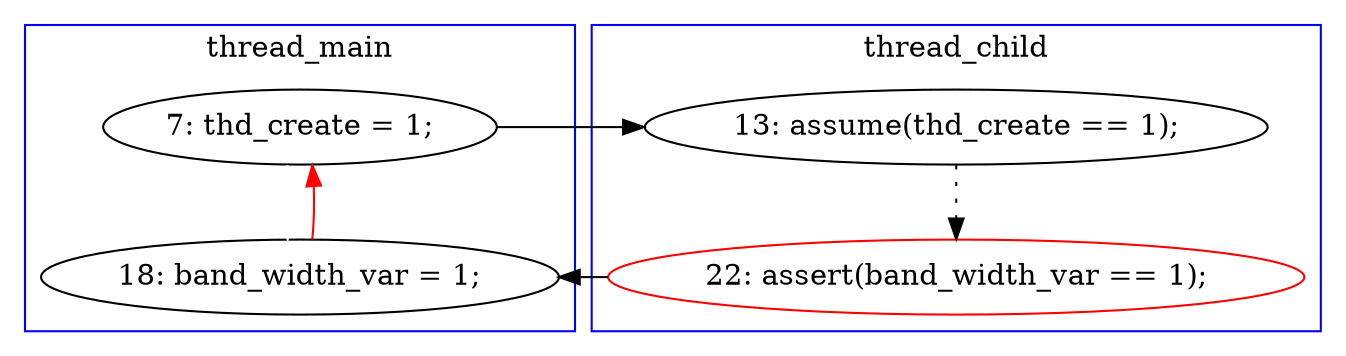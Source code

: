 digraph Counterexample {
	4 -> 14 [color = white, style = solid]
	13 -> 14 [color = black, style = solid, constraint = false]
	4 -> 10 [color = black, style = solid, constraint = false]
	14 -> 4 [color = red, style = solid, constraint = false]
	10 -> 13 [color = black, style = dotted]
	subgraph cluster1 {
		label = thread_main
		color = blue
		14  [label = "18: band_width_var = 1;"]
		4  [label = "7: thd_create = 1;"]
	}
	subgraph cluster2 {
		label = thread_child
		color = blue
		13  [label = "22: assert(band_width_var == 1);", color = red]
		10  [label = "13: assume(thd_create == 1);"]
	}
}